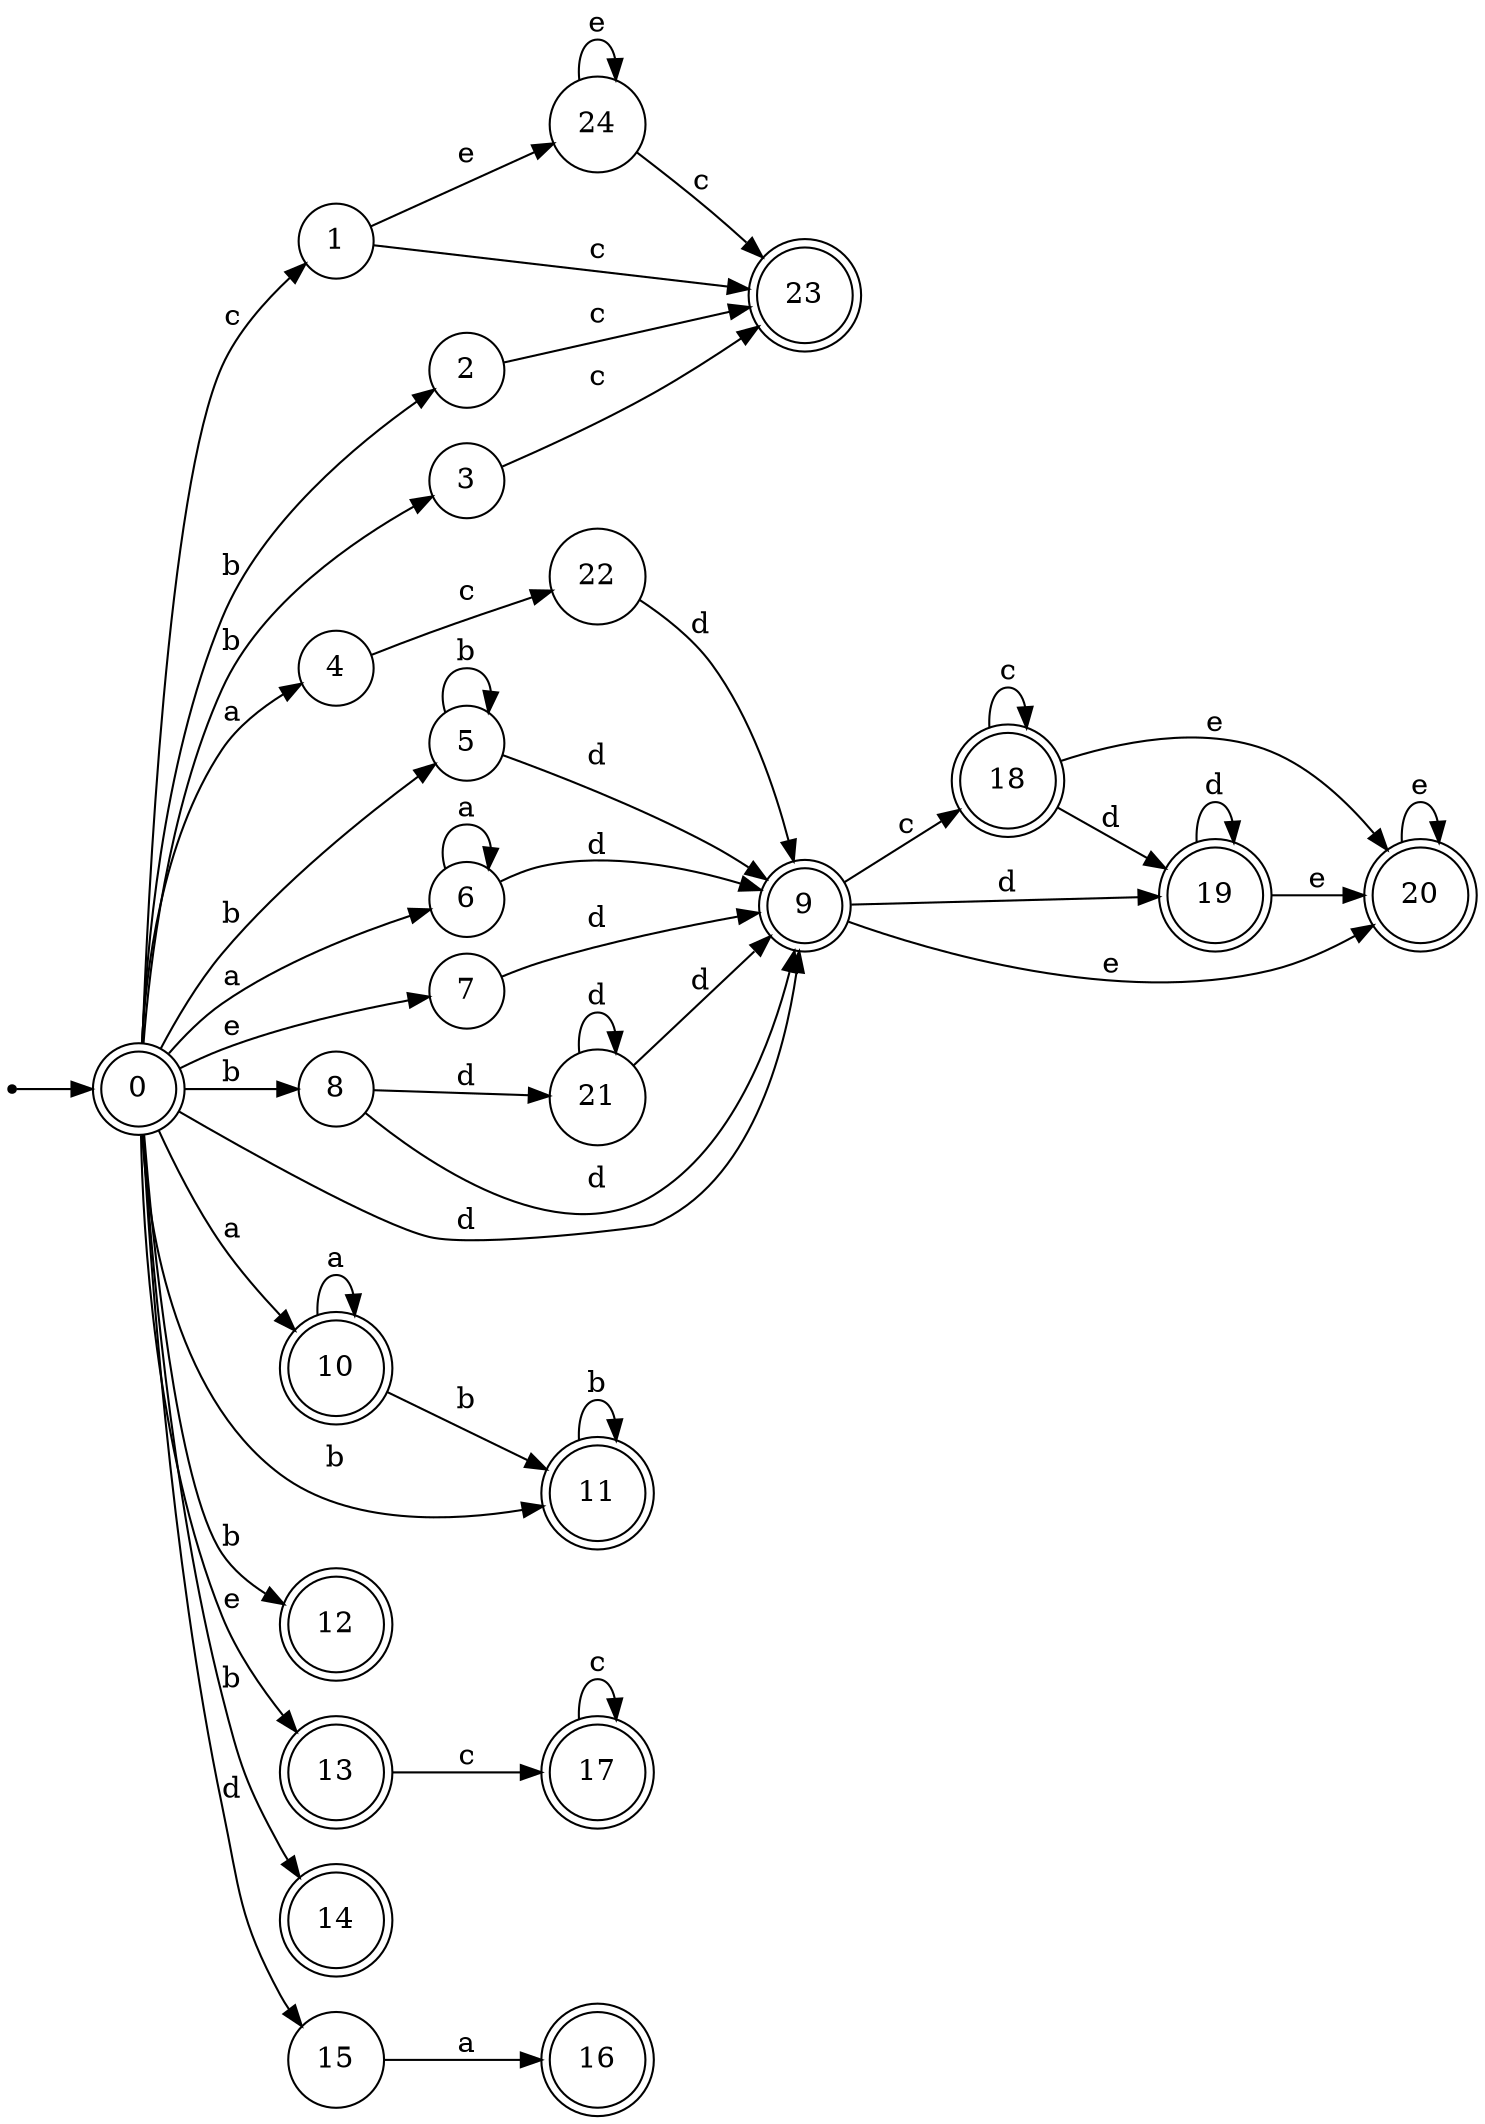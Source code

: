 digraph finite_state_machine {
rankdir=LR;
size="20,20";
node [shape = point]; "dummy0"
node [shape = doublecircle]; "0";"dummy0" -> "0";
node [shape = circle]; "1";
node [shape = circle]; "2";
node [shape = circle]; "3";
node [shape = circle]; "4";
node [shape = circle]; "5";
node [shape = circle]; "6";
node [shape = circle]; "7";
node [shape = circle]; "8";
node [shape = doublecircle]; "9";node [shape = doublecircle]; "10";node [shape = doublecircle]; "11";node [shape = doublecircle]; "12";node [shape = doublecircle]; "13";node [shape = doublecircle]; "14";node [shape = circle]; "15";
node [shape = doublecircle]; "16";node [shape = doublecircle]; "17";node [shape = doublecircle]; "18";node [shape = doublecircle]; "19";node [shape = doublecircle]; "20";node [shape = circle]; "21";
node [shape = circle]; "22";
node [shape = doublecircle]; "23";node [shape = circle]; "24";
"0" -> "1" [label = "c"];
 "0" -> "2" [label = "b"];
 "0" -> "3" [label = "b"];
 "0" -> "5" [label = "b"];
 "0" -> "8" [label = "b"];
 "0" -> "11" [label = "b"];
 "0" -> "12" [label = "b"];
 "0" -> "14" [label = "b"];
 "0" -> "10" [label = "a"];
 "0" -> "4" [label = "a"];
 "0" -> "6" [label = "a"];
 "0" -> "13" [label = "e"];
 "0" -> "7" [label = "e"];
 "0" -> "9" [label = "d"];
 "0" -> "15" [label = "d"];
 "15" -> "16" [label = "a"];
 "13" -> "17" [label = "c"];
 "17" -> "17" [label = "c"];
 "11" -> "11" [label = "b"];
 "10" -> "10" [label = "a"];
 "10" -> "11" [label = "b"];
 "9" -> "18" [label = "c"];
 "9" -> "19" [label = "d"];
 "9" -> "20" [label = "e"];
 "20" -> "20" [label = "e"];
 "19" -> "19" [label = "d"];
 "19" -> "20" [label = "e"];
 "18" -> "18" [label = "c"];
 "18" -> "19" [label = "d"];
 "18" -> "20" [label = "e"];
 "8" -> "9" [label = "d"];
 "8" -> "21" [label = "d"];
 "21" -> "9" [label = "d"];
 "21" -> "21" [label = "d"];
 "7" -> "9" [label = "d"];
 "6" -> "6" [label = "a"];
 "6" -> "9" [label = "d"];
 "5" -> "5" [label = "b"];
 "5" -> "9" [label = "d"];
 "4" -> "22" [label = "c"];
 "22" -> "9" [label = "d"];
 "3" -> "23" [label = "c"];
 "2" -> "23" [label = "c"];
 "1" -> "24" [label = "e"];
 "1" -> "23" [label = "c"];
 "24" -> "24" [label = "e"];
 "24" -> "23" [label = "c"];
 }
